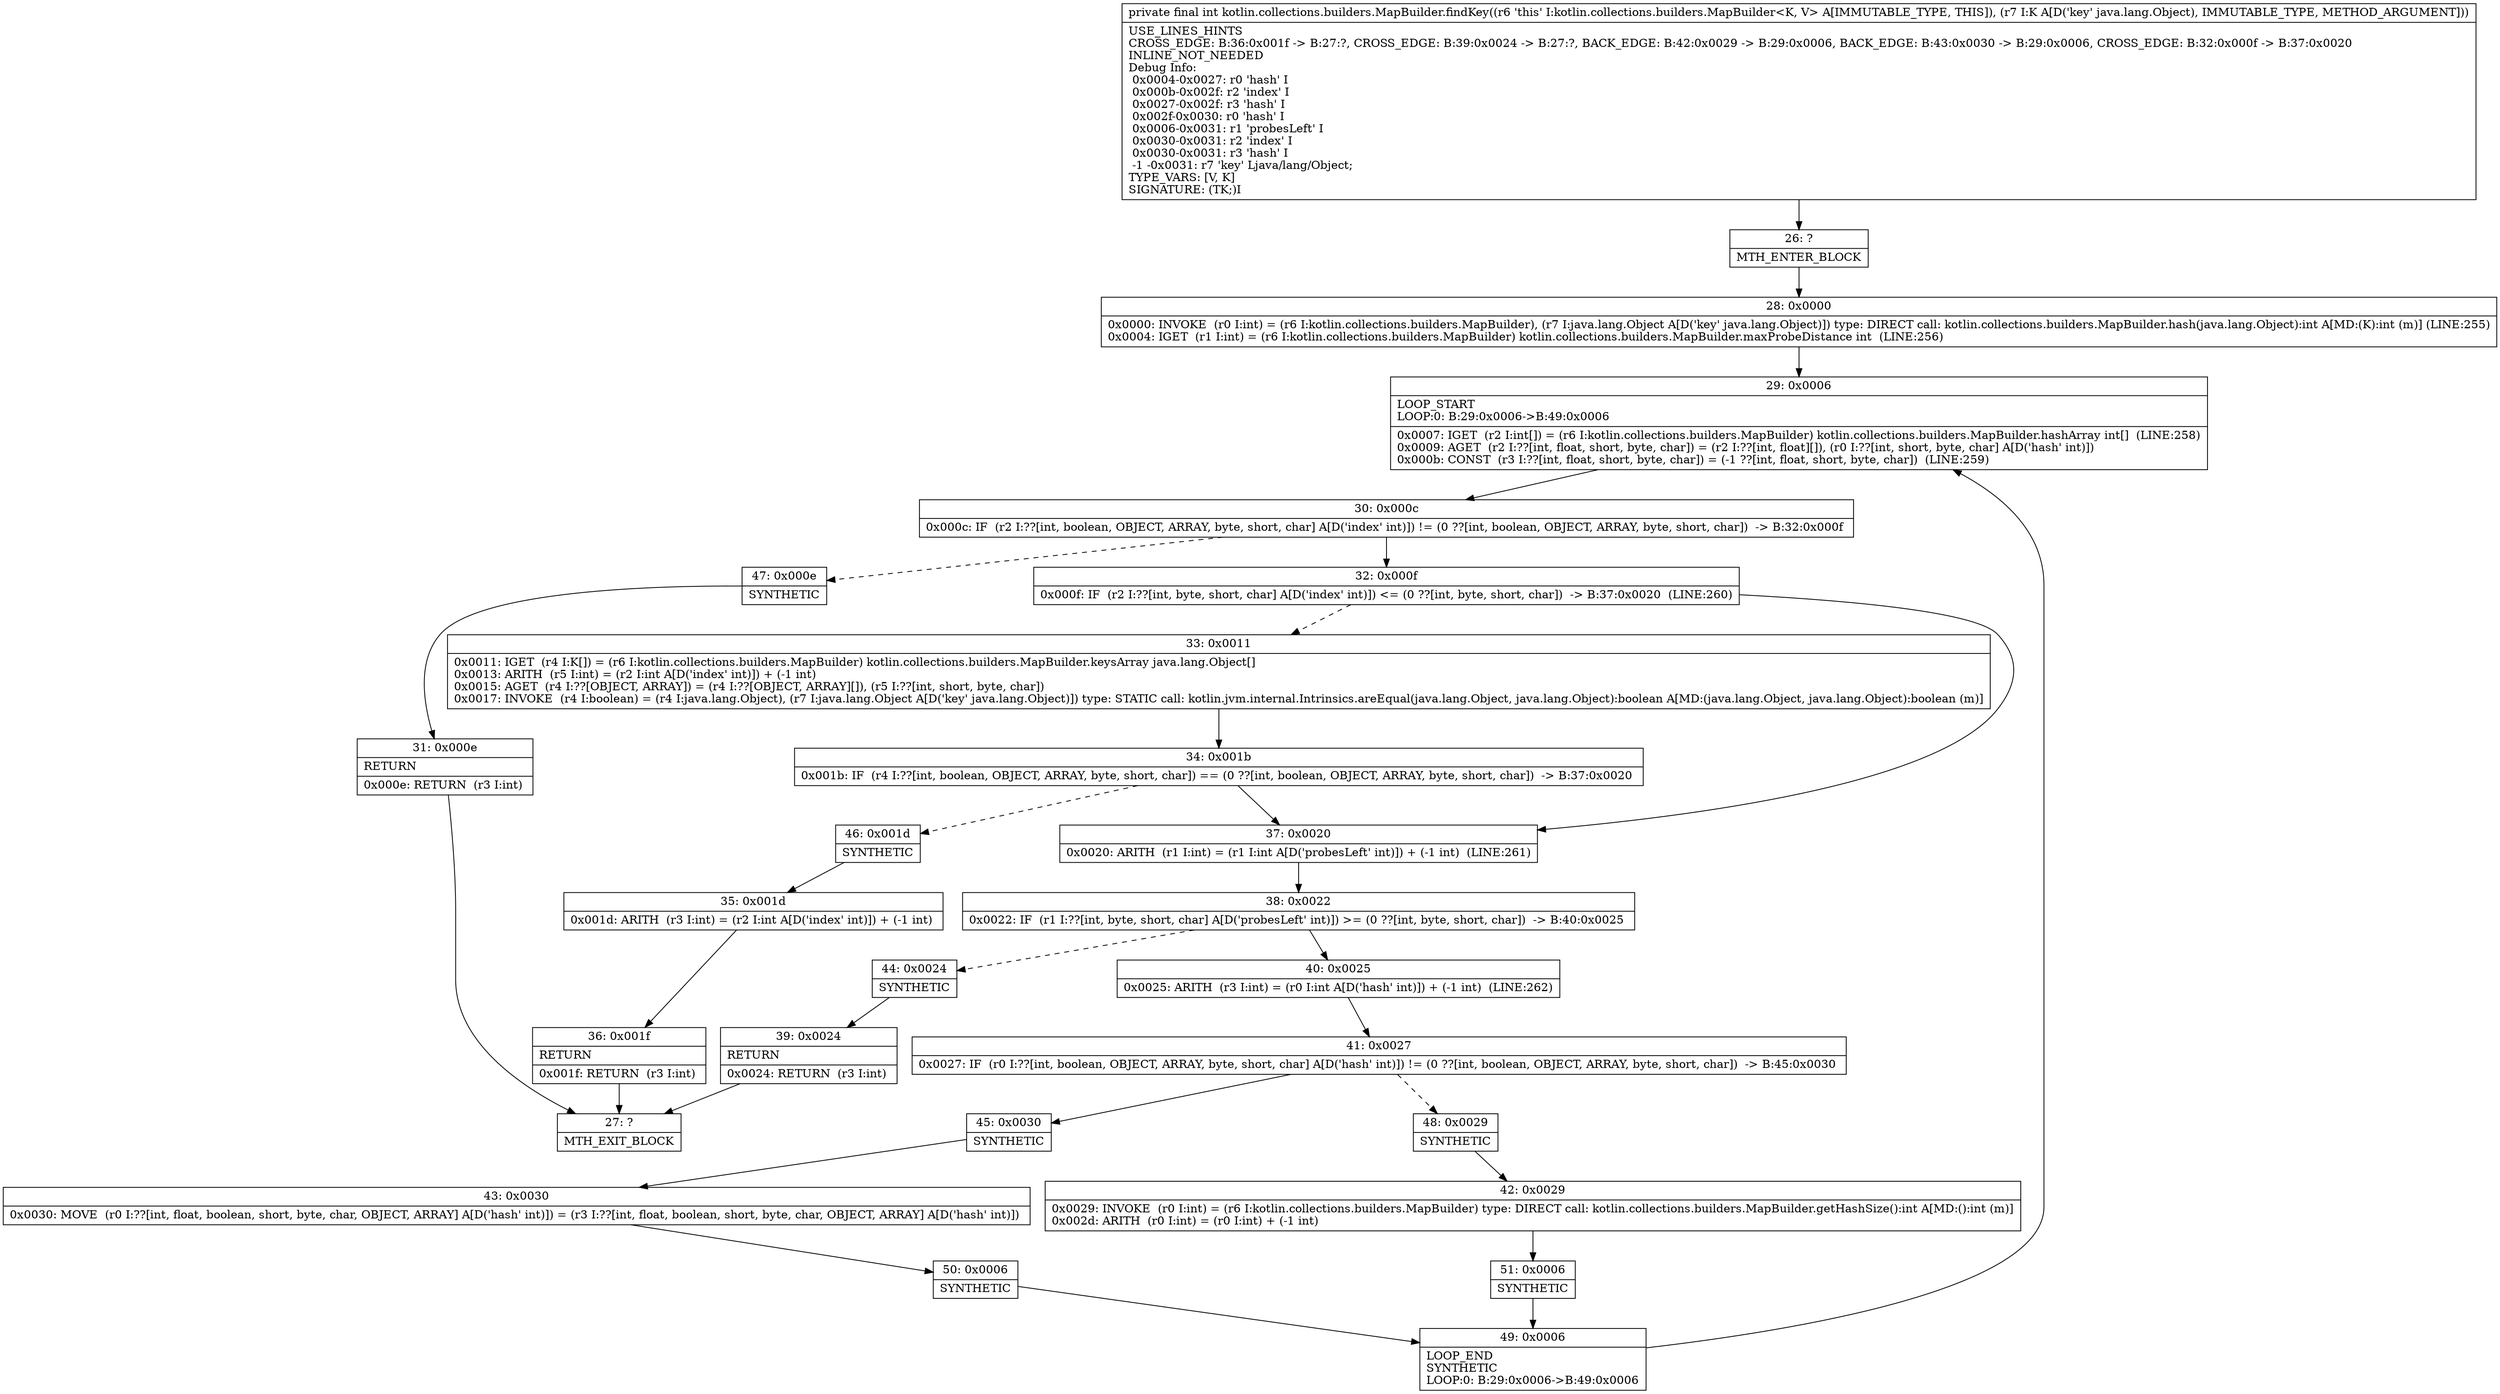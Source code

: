 digraph "CFG forkotlin.collections.builders.MapBuilder.findKey(Ljava\/lang\/Object;)I" {
Node_26 [shape=record,label="{26\:\ ?|MTH_ENTER_BLOCK\l}"];
Node_28 [shape=record,label="{28\:\ 0x0000|0x0000: INVOKE  (r0 I:int) = (r6 I:kotlin.collections.builders.MapBuilder), (r7 I:java.lang.Object A[D('key' java.lang.Object)]) type: DIRECT call: kotlin.collections.builders.MapBuilder.hash(java.lang.Object):int A[MD:(K):int (m)] (LINE:255)\l0x0004: IGET  (r1 I:int) = (r6 I:kotlin.collections.builders.MapBuilder) kotlin.collections.builders.MapBuilder.maxProbeDistance int  (LINE:256)\l}"];
Node_29 [shape=record,label="{29\:\ 0x0006|LOOP_START\lLOOP:0: B:29:0x0006\-\>B:49:0x0006\l|0x0007: IGET  (r2 I:int[]) = (r6 I:kotlin.collections.builders.MapBuilder) kotlin.collections.builders.MapBuilder.hashArray int[]  (LINE:258)\l0x0009: AGET  (r2 I:??[int, float, short, byte, char]) = (r2 I:??[int, float][]), (r0 I:??[int, short, byte, char] A[D('hash' int)]) \l0x000b: CONST  (r3 I:??[int, float, short, byte, char]) = (\-1 ??[int, float, short, byte, char])  (LINE:259)\l}"];
Node_30 [shape=record,label="{30\:\ 0x000c|0x000c: IF  (r2 I:??[int, boolean, OBJECT, ARRAY, byte, short, char] A[D('index' int)]) != (0 ??[int, boolean, OBJECT, ARRAY, byte, short, char])  \-\> B:32:0x000f \l}"];
Node_32 [shape=record,label="{32\:\ 0x000f|0x000f: IF  (r2 I:??[int, byte, short, char] A[D('index' int)]) \<= (0 ??[int, byte, short, char])  \-\> B:37:0x0020  (LINE:260)\l}"];
Node_33 [shape=record,label="{33\:\ 0x0011|0x0011: IGET  (r4 I:K[]) = (r6 I:kotlin.collections.builders.MapBuilder) kotlin.collections.builders.MapBuilder.keysArray java.lang.Object[] \l0x0013: ARITH  (r5 I:int) = (r2 I:int A[D('index' int)]) + (\-1 int) \l0x0015: AGET  (r4 I:??[OBJECT, ARRAY]) = (r4 I:??[OBJECT, ARRAY][]), (r5 I:??[int, short, byte, char]) \l0x0017: INVOKE  (r4 I:boolean) = (r4 I:java.lang.Object), (r7 I:java.lang.Object A[D('key' java.lang.Object)]) type: STATIC call: kotlin.jvm.internal.Intrinsics.areEqual(java.lang.Object, java.lang.Object):boolean A[MD:(java.lang.Object, java.lang.Object):boolean (m)]\l}"];
Node_34 [shape=record,label="{34\:\ 0x001b|0x001b: IF  (r4 I:??[int, boolean, OBJECT, ARRAY, byte, short, char]) == (0 ??[int, boolean, OBJECT, ARRAY, byte, short, char])  \-\> B:37:0x0020 \l}"];
Node_46 [shape=record,label="{46\:\ 0x001d|SYNTHETIC\l}"];
Node_35 [shape=record,label="{35\:\ 0x001d|0x001d: ARITH  (r3 I:int) = (r2 I:int A[D('index' int)]) + (\-1 int) \l}"];
Node_36 [shape=record,label="{36\:\ 0x001f|RETURN\l|0x001f: RETURN  (r3 I:int) \l}"];
Node_27 [shape=record,label="{27\:\ ?|MTH_EXIT_BLOCK\l}"];
Node_37 [shape=record,label="{37\:\ 0x0020|0x0020: ARITH  (r1 I:int) = (r1 I:int A[D('probesLeft' int)]) + (\-1 int)  (LINE:261)\l}"];
Node_38 [shape=record,label="{38\:\ 0x0022|0x0022: IF  (r1 I:??[int, byte, short, char] A[D('probesLeft' int)]) \>= (0 ??[int, byte, short, char])  \-\> B:40:0x0025 \l}"];
Node_40 [shape=record,label="{40\:\ 0x0025|0x0025: ARITH  (r3 I:int) = (r0 I:int A[D('hash' int)]) + (\-1 int)  (LINE:262)\l}"];
Node_41 [shape=record,label="{41\:\ 0x0027|0x0027: IF  (r0 I:??[int, boolean, OBJECT, ARRAY, byte, short, char] A[D('hash' int)]) != (0 ??[int, boolean, OBJECT, ARRAY, byte, short, char])  \-\> B:45:0x0030 \l}"];
Node_45 [shape=record,label="{45\:\ 0x0030|SYNTHETIC\l}"];
Node_43 [shape=record,label="{43\:\ 0x0030|0x0030: MOVE  (r0 I:??[int, float, boolean, short, byte, char, OBJECT, ARRAY] A[D('hash' int)]) = (r3 I:??[int, float, boolean, short, byte, char, OBJECT, ARRAY] A[D('hash' int)]) \l}"];
Node_50 [shape=record,label="{50\:\ 0x0006|SYNTHETIC\l}"];
Node_49 [shape=record,label="{49\:\ 0x0006|LOOP_END\lSYNTHETIC\lLOOP:0: B:29:0x0006\-\>B:49:0x0006\l}"];
Node_48 [shape=record,label="{48\:\ 0x0029|SYNTHETIC\l}"];
Node_42 [shape=record,label="{42\:\ 0x0029|0x0029: INVOKE  (r0 I:int) = (r6 I:kotlin.collections.builders.MapBuilder) type: DIRECT call: kotlin.collections.builders.MapBuilder.getHashSize():int A[MD:():int (m)]\l0x002d: ARITH  (r0 I:int) = (r0 I:int) + (\-1 int) \l}"];
Node_51 [shape=record,label="{51\:\ 0x0006|SYNTHETIC\l}"];
Node_44 [shape=record,label="{44\:\ 0x0024|SYNTHETIC\l}"];
Node_39 [shape=record,label="{39\:\ 0x0024|RETURN\l|0x0024: RETURN  (r3 I:int) \l}"];
Node_47 [shape=record,label="{47\:\ 0x000e|SYNTHETIC\l}"];
Node_31 [shape=record,label="{31\:\ 0x000e|RETURN\l|0x000e: RETURN  (r3 I:int) \l}"];
MethodNode[shape=record,label="{private final int kotlin.collections.builders.MapBuilder.findKey((r6 'this' I:kotlin.collections.builders.MapBuilder\<K, V\> A[IMMUTABLE_TYPE, THIS]), (r7 I:K A[D('key' java.lang.Object), IMMUTABLE_TYPE, METHOD_ARGUMENT]))  | USE_LINES_HINTS\lCROSS_EDGE: B:36:0x001f \-\> B:27:?, CROSS_EDGE: B:39:0x0024 \-\> B:27:?, BACK_EDGE: B:42:0x0029 \-\> B:29:0x0006, BACK_EDGE: B:43:0x0030 \-\> B:29:0x0006, CROSS_EDGE: B:32:0x000f \-\> B:37:0x0020\lINLINE_NOT_NEEDED\lDebug Info:\l  0x0004\-0x0027: r0 'hash' I\l  0x000b\-0x002f: r2 'index' I\l  0x0027\-0x002f: r3 'hash' I\l  0x002f\-0x0030: r0 'hash' I\l  0x0006\-0x0031: r1 'probesLeft' I\l  0x0030\-0x0031: r2 'index' I\l  0x0030\-0x0031: r3 'hash' I\l  \-1 \-0x0031: r7 'key' Ljava\/lang\/Object;\lTYPE_VARS: [V, K]\lSIGNATURE: (TK;)I\l}"];
MethodNode -> Node_26;Node_26 -> Node_28;
Node_28 -> Node_29;
Node_29 -> Node_30;
Node_30 -> Node_32;
Node_30 -> Node_47[style=dashed];
Node_32 -> Node_33[style=dashed];
Node_32 -> Node_37;
Node_33 -> Node_34;
Node_34 -> Node_37;
Node_34 -> Node_46[style=dashed];
Node_46 -> Node_35;
Node_35 -> Node_36;
Node_36 -> Node_27;
Node_37 -> Node_38;
Node_38 -> Node_40;
Node_38 -> Node_44[style=dashed];
Node_40 -> Node_41;
Node_41 -> Node_45;
Node_41 -> Node_48[style=dashed];
Node_45 -> Node_43;
Node_43 -> Node_50;
Node_50 -> Node_49;
Node_49 -> Node_29;
Node_48 -> Node_42;
Node_42 -> Node_51;
Node_51 -> Node_49;
Node_44 -> Node_39;
Node_39 -> Node_27;
Node_47 -> Node_31;
Node_31 -> Node_27;
}

